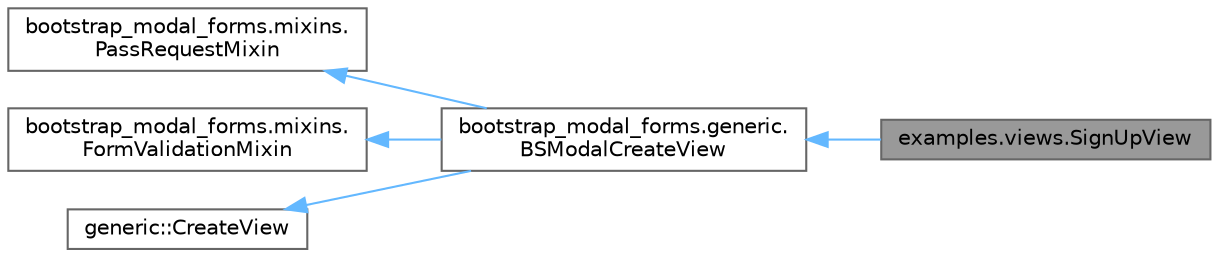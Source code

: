 digraph "examples.views.SignUpView"
{
 // LATEX_PDF_SIZE
  bgcolor="transparent";
  edge [fontname=Helvetica,fontsize=10,labelfontname=Helvetica,labelfontsize=10];
  node [fontname=Helvetica,fontsize=10,shape=box,height=0.2,width=0.4];
  rankdir="LR";
  Node1 [id="Node000001",label="examples.views.SignUpView",height=0.2,width=0.4,color="gray40", fillcolor="grey60", style="filled", fontcolor="black",tooltip=" "];
  Node2 -> Node1 [id="edge1_Node000001_Node000002",dir="back",color="steelblue1",style="solid",tooltip=" "];
  Node2 [id="Node000002",label="bootstrap_modal_forms.generic.\lBSModalCreateView",height=0.2,width=0.4,color="gray40", fillcolor="white", style="filled",URL="$classbootstrap__modal__forms_1_1generic_1_1_b_s_modal_create_view.html",tooltip=" "];
  Node3 -> Node2 [id="edge2_Node000002_Node000003",dir="back",color="steelblue1",style="solid",tooltip=" "];
  Node3 [id="Node000003",label="bootstrap_modal_forms.mixins.\lPassRequestMixin",height=0.2,width=0.4,color="gray40", fillcolor="white", style="filled",URL="$classbootstrap__modal__forms_1_1mixins_1_1_pass_request_mixin.html",tooltip=" "];
  Node4 -> Node2 [id="edge3_Node000002_Node000004",dir="back",color="steelblue1",style="solid",tooltip=" "];
  Node4 [id="Node000004",label="bootstrap_modal_forms.mixins.\lFormValidationMixin",height=0.2,width=0.4,color="gray40", fillcolor="white", style="filled",URL="$classbootstrap__modal__forms_1_1mixins_1_1_form_validation_mixin.html",tooltip=" "];
  Node5 -> Node2 [id="edge4_Node000002_Node000005",dir="back",color="steelblue1",style="solid",tooltip=" "];
  Node5 [id="Node000005",label="generic::CreateView",height=0.2,width=0.4,color="gray40", fillcolor="white", style="filled",tooltip=" "];
}
